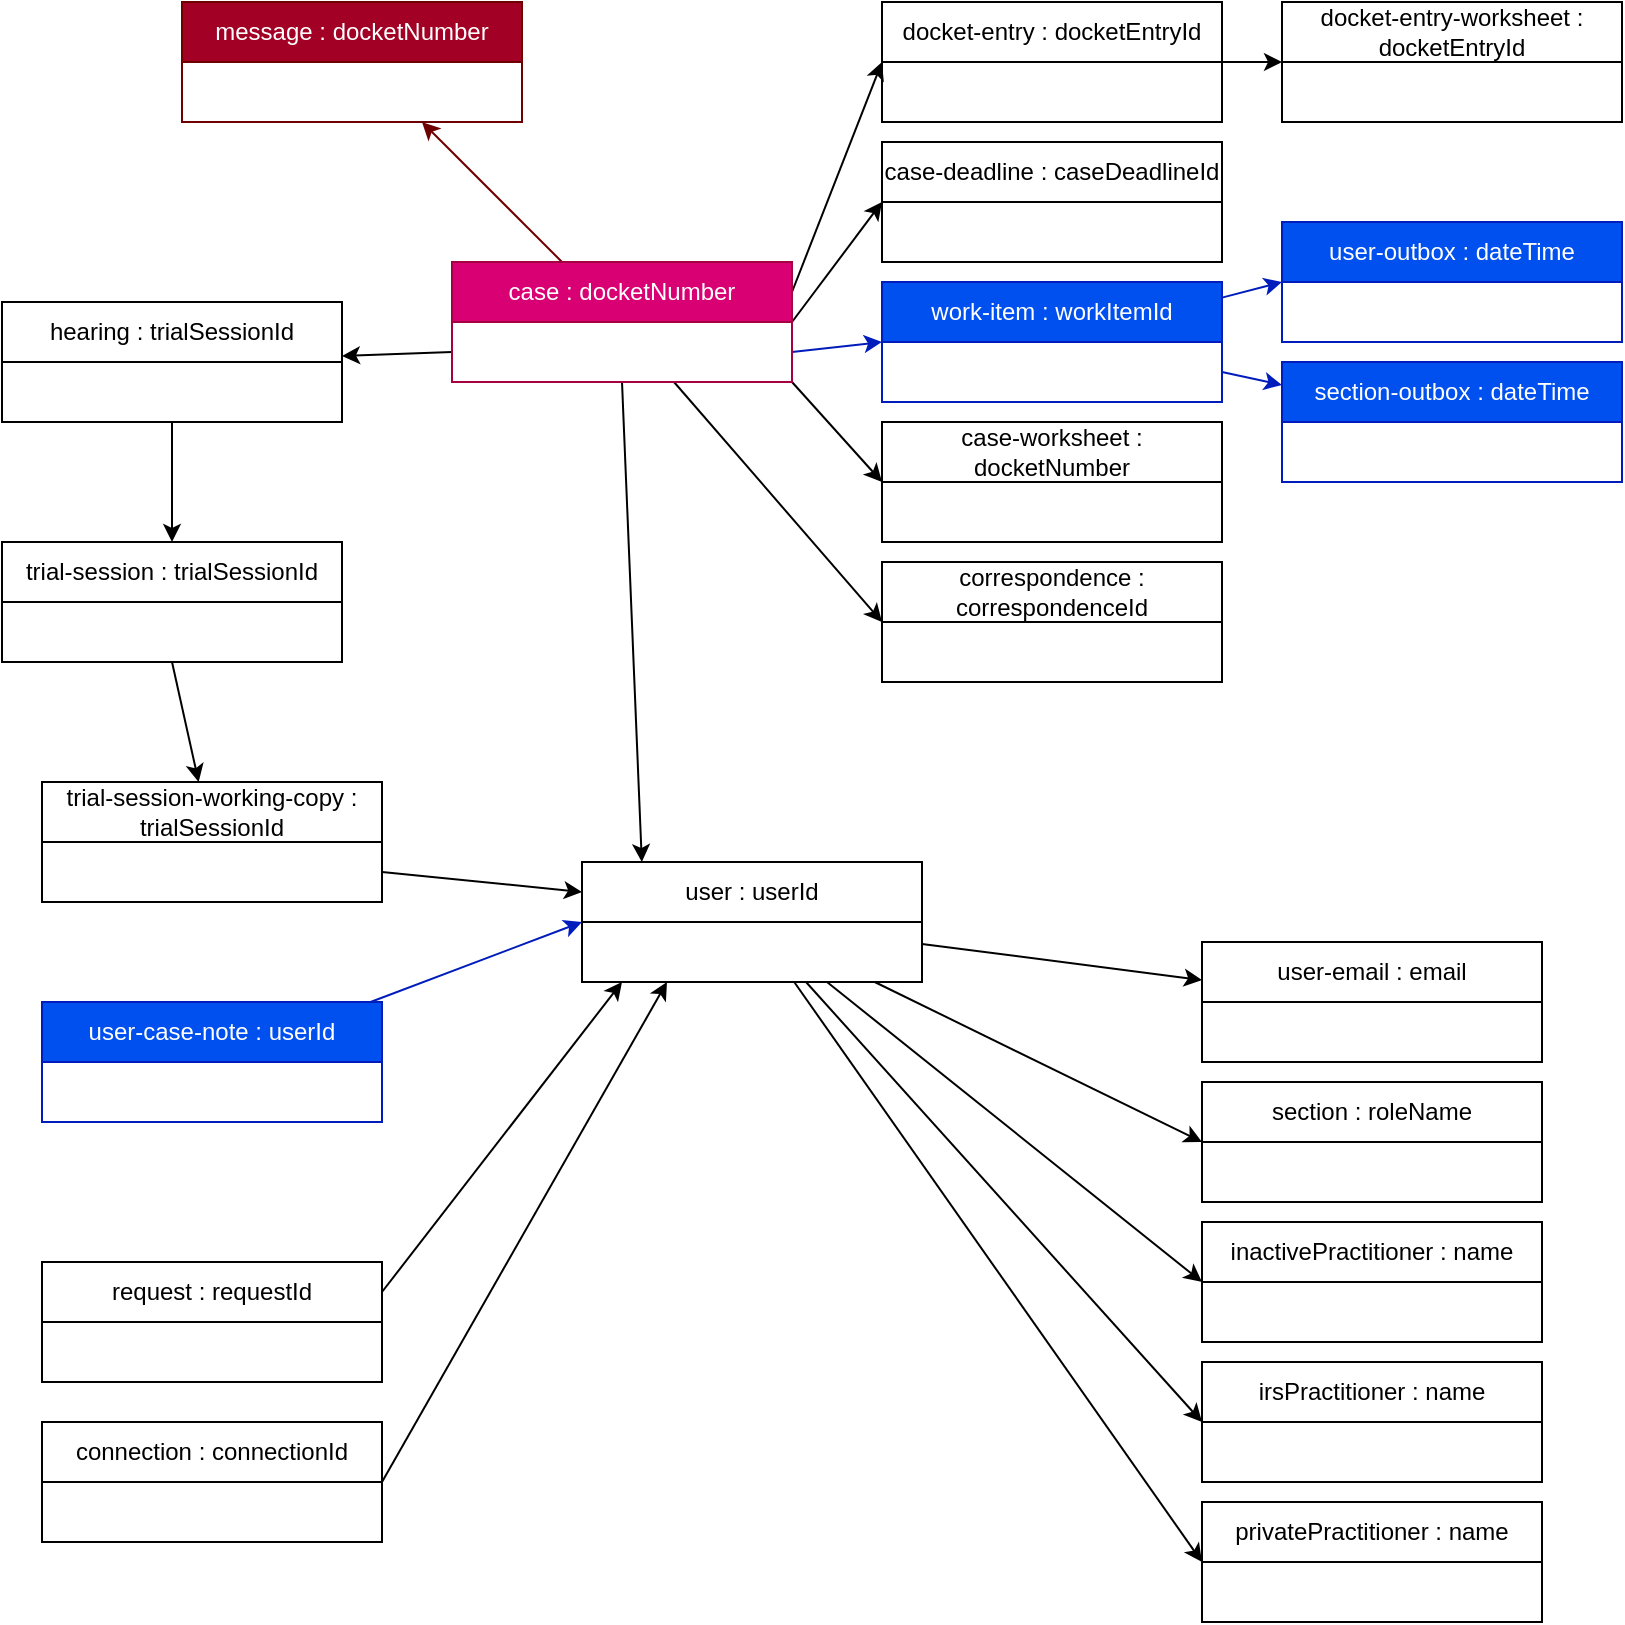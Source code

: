 <mxfile>
    <diagram id="59qvGYFEmsX9UwuLQuh-" name="Page-1">
        <mxGraphModel dx="1058" dy="789" grid="1" gridSize="10" guides="1" tooltips="1" connect="1" arrows="0" fold="1" page="1" pageScale="1" pageWidth="850" pageHeight="1100" math="0" shadow="0">
            <root>
                <mxCell id="0"/>
                <mxCell id="1" parent="0"/>
                <mxCell id="37" style="edgeStyle=none;html=1;entryX=0;entryY=0.5;entryDx=0;entryDy=0;fontColor=#FFFFFF;exitX=1;exitY=0.25;exitDx=0;exitDy=0;" parent="1" source="2" target="6" edge="1">
                    <mxGeometry relative="1" as="geometry">
                        <mxPoint x="340" y="130" as="sourcePoint"/>
                    </mxGeometry>
                </mxCell>
                <mxCell id="38" style="edgeStyle=none;html=1;entryX=0;entryY=0.5;entryDx=0;entryDy=0;fontColor=#FFFFFF;exitX=1;exitY=0.5;exitDx=0;exitDy=0;" parent="1" source="2" target="35" edge="1">
                    <mxGeometry relative="1" as="geometry"/>
                </mxCell>
                <mxCell id="39" style="edgeStyle=none;html=1;entryX=0;entryY=0.5;entryDx=0;entryDy=0;fontColor=#FFFFFF;exitX=1;exitY=0.75;exitDx=0;exitDy=0;fillColor=#0050ef;strokeColor=#001DBC;" parent="1" source="2" target="36" edge="1">
                    <mxGeometry relative="1" as="geometry">
                        <mxPoint x="330" y="170" as="sourcePoint"/>
                    </mxGeometry>
                </mxCell>
                <mxCell id="59" style="edgeStyle=none;html=1;entryX=0.176;entryY=0;entryDx=0;entryDy=0;entryPerimeter=0;fontColor=#FFFFFF;exitX=0.5;exitY=1;exitDx=0;exitDy=0;" parent="1" source="2" target="40" edge="1">
                    <mxGeometry relative="1" as="geometry">
                        <mxPoint x="170" y="220" as="sourcePoint"/>
                    </mxGeometry>
                </mxCell>
                <mxCell id="63" style="edgeStyle=none;html=1;entryX=0;entryY=0.5;entryDx=0;entryDy=0;fontColor=#FFFFFF;exitX=1;exitY=1;exitDx=0;exitDy=0;" parent="1" source="2" target="62" edge="1">
                    <mxGeometry relative="1" as="geometry">
                        <mxPoint x="310" y="190" as="sourcePoint"/>
                    </mxGeometry>
                </mxCell>
                <mxCell id="65" style="edgeStyle=none;html=1;entryX=0;entryY=0.5;entryDx=0;entryDy=0;fontColor=#FFFFFF;" parent="1" source="2" target="64" edge="1">
                    <mxGeometry relative="1" as="geometry"/>
                </mxCell>
                <mxCell id="72" style="edgeStyle=none;html=1;exitX=0;exitY=0.75;exitDx=0;exitDy=0;" parent="1" source="2" target="69" edge="1">
                    <mxGeometry relative="1" as="geometry"/>
                </mxCell>
                <mxCell id="82" style="edgeStyle=none;html=1;fillColor=#a20025;strokeColor=#6F0000;" edge="1" parent="1" source="2">
                    <mxGeometry relative="1" as="geometry">
                        <mxPoint x="240" y="240" as="targetPoint"/>
                    </mxGeometry>
                </mxCell>
                <mxCell id="2" value="case : docketNumber" style="swimlane;fontStyle=0;childLayout=stackLayout;horizontal=1;startSize=30;horizontalStack=0;resizeParent=1;resizeParentMax=0;resizeLast=0;collapsible=1;marginBottom=0;whiteSpace=wrap;html=1;fillColor=#d80073;fontColor=#ffffff;strokeColor=#A50040;" parent="1" vertex="1">
                    <mxGeometry x="255" y="310" width="170" height="60" as="geometry"/>
                </mxCell>
                <mxCell id="6" value="docket-entry : docketEntryId" style="swimlane;fontStyle=0;childLayout=stackLayout;horizontal=1;startSize=30;horizontalStack=0;resizeParent=1;resizeParentMax=0;resizeLast=0;collapsible=1;marginBottom=0;whiteSpace=wrap;html=1;" parent="1" vertex="1">
                    <mxGeometry x="470" y="180" width="170" height="60" as="geometry"/>
                </mxCell>
                <mxCell id="35" value="case-deadline : caseDeadlineId" style="swimlane;fontStyle=0;childLayout=stackLayout;horizontal=1;startSize=30;horizontalStack=0;resizeParent=1;resizeParentMax=0;resizeLast=0;collapsible=1;marginBottom=0;whiteSpace=wrap;html=1;" parent="1" vertex="1">
                    <mxGeometry x="470" y="250" width="170" height="60" as="geometry"/>
                </mxCell>
                <mxCell id="77" style="edgeStyle=none;html=1;exitX=1;exitY=0.75;exitDx=0;exitDy=0;fillColor=#0050ef;strokeColor=#001DBC;" parent="1" source="36" target="76" edge="1">
                    <mxGeometry relative="1" as="geometry"/>
                </mxCell>
                <mxCell id="79" style="edgeStyle=none;html=1;entryX=0;entryY=0.5;entryDx=0;entryDy=0;fillColor=#0050ef;strokeColor=#001DBC;" parent="1" source="36" target="78" edge="1">
                    <mxGeometry relative="1" as="geometry"/>
                </mxCell>
                <mxCell id="36" value="work-item : workItemId" style="swimlane;fontStyle=0;childLayout=stackLayout;horizontal=1;startSize=30;horizontalStack=0;resizeParent=1;resizeParentMax=0;resizeLast=0;collapsible=1;marginBottom=0;whiteSpace=wrap;html=1;fillColor=#0050ef;fontColor=#ffffff;strokeColor=#001DBC;" parent="1" vertex="1">
                    <mxGeometry x="470" y="320" width="170" height="60" as="geometry"/>
                </mxCell>
                <mxCell id="46" style="edgeStyle=none;html=1;fontColor=#FFFFFF;entryX=0;entryY=0.5;entryDx=0;entryDy=0;" parent="1" source="40" target="41" edge="1">
                    <mxGeometry relative="1" as="geometry"/>
                </mxCell>
                <mxCell id="47" style="edgeStyle=none;html=1;fontColor=#FFFFFF;entryX=0;entryY=0.5;entryDx=0;entryDy=0;" parent="1" source="40" target="44" edge="1">
                    <mxGeometry relative="1" as="geometry">
                        <mxPoint x="570" y="620" as="targetPoint"/>
                    </mxGeometry>
                </mxCell>
                <mxCell id="48" style="edgeStyle=none;html=1;entryX=0;entryY=0.5;entryDx=0;entryDy=0;fontColor=#FFFFFF;" parent="1" source="40" target="45" edge="1">
                    <mxGeometry relative="1" as="geometry"/>
                </mxCell>
                <mxCell id="50" style="edgeStyle=none;html=1;entryX=0;entryY=0.5;entryDx=0;entryDy=0;fontColor=#FFFFFF;" parent="1" source="40" target="49" edge="1">
                    <mxGeometry relative="1" as="geometry"/>
                </mxCell>
                <mxCell id="52" style="edgeStyle=none;html=1;fontColor=#FFFFFF;" parent="1" source="40" target="51" edge="1">
                    <mxGeometry relative="1" as="geometry"/>
                </mxCell>
                <mxCell id="40" value="user : userId" style="swimlane;fontStyle=0;childLayout=stackLayout;horizontal=1;startSize=30;horizontalStack=0;resizeParent=1;resizeParentMax=0;resizeLast=0;collapsible=1;marginBottom=0;whiteSpace=wrap;html=1;" parent="1" vertex="1">
                    <mxGeometry x="320" y="610" width="170" height="60" as="geometry"/>
                </mxCell>
                <mxCell id="41" value="inactivePractitioner : name" style="swimlane;fontStyle=0;childLayout=stackLayout;horizontal=1;startSize=30;horizontalStack=0;resizeParent=1;resizeParentMax=0;resizeLast=0;collapsible=1;marginBottom=0;whiteSpace=wrap;html=1;gradientColor=none;" parent="1" vertex="1">
                    <mxGeometry x="630" y="790" width="170" height="60" as="geometry"/>
                </mxCell>
                <mxCell id="44" value="irsPractitioner : name" style="swimlane;fontStyle=0;childLayout=stackLayout;horizontal=1;startSize=30;horizontalStack=0;resizeParent=1;resizeParentMax=0;resizeLast=0;collapsible=1;marginBottom=0;whiteSpace=wrap;html=1;" parent="1" vertex="1">
                    <mxGeometry x="630" y="860" width="170" height="60" as="geometry"/>
                </mxCell>
                <mxCell id="45" value="privatePractitioner : name" style="swimlane;fontStyle=0;childLayout=stackLayout;horizontal=1;startSize=30;horizontalStack=0;resizeParent=1;resizeParentMax=0;resizeLast=0;collapsible=1;marginBottom=0;whiteSpace=wrap;html=1;" parent="1" vertex="1">
                    <mxGeometry x="630" y="930" width="170" height="60" as="geometry"/>
                </mxCell>
                <mxCell id="49" value="section : roleName" style="swimlane;fontStyle=0;childLayout=stackLayout;horizontal=1;startSize=30;horizontalStack=0;resizeParent=1;resizeParentMax=0;resizeLast=0;collapsible=1;marginBottom=0;whiteSpace=wrap;html=1;" parent="1" vertex="1">
                    <mxGeometry x="630" y="720" width="170" height="60" as="geometry"/>
                </mxCell>
                <mxCell id="51" value="user-email : email" style="swimlane;fontStyle=0;childLayout=stackLayout;horizontal=1;startSize=30;horizontalStack=0;resizeParent=1;resizeParentMax=0;resizeLast=0;collapsible=1;marginBottom=0;whiteSpace=wrap;html=1;" parent="1" vertex="1">
                    <mxGeometry x="630" y="650" width="170" height="60" as="geometry"/>
                </mxCell>
                <mxCell id="56" style="edgeStyle=none;html=1;fontColor=#FFFFFF;exitX=1;exitY=0.5;exitDx=0;exitDy=0;entryX=0.25;entryY=1;entryDx=0;entryDy=0;" parent="1" source="54" target="40" edge="1">
                    <mxGeometry relative="1" as="geometry">
                        <mxPoint x="330" y="560" as="targetPoint"/>
                    </mxGeometry>
                </mxCell>
                <mxCell id="54" value="connection : connectionId" style="swimlane;fontStyle=0;childLayout=stackLayout;horizontal=1;startSize=30;horizontalStack=0;resizeParent=1;resizeParentMax=0;resizeLast=0;collapsible=1;marginBottom=0;whiteSpace=wrap;html=1;" parent="1" vertex="1">
                    <mxGeometry x="50" y="890" width="170" height="60" as="geometry"/>
                </mxCell>
                <mxCell id="58" style="edgeStyle=none;html=1;fontColor=#FFFFFF;exitX=1;exitY=0.25;exitDx=0;exitDy=0;" parent="1" source="57" edge="1">
                    <mxGeometry relative="1" as="geometry">
                        <mxPoint x="340" y="670" as="targetPoint"/>
                    </mxGeometry>
                </mxCell>
                <mxCell id="57" value="request : requestId" style="swimlane;fontStyle=0;childLayout=stackLayout;horizontal=1;startSize=30;horizontalStack=0;resizeParent=1;resizeParentMax=0;resizeLast=0;collapsible=1;marginBottom=0;whiteSpace=wrap;html=1;" parent="1" vertex="1">
                    <mxGeometry x="50" y="810" width="170" height="60" as="geometry"/>
                </mxCell>
                <mxCell id="61" style="edgeStyle=none;html=1;entryX=0;entryY=0.25;entryDx=0;entryDy=0;fontColor=#FFFFFF;exitX=1;exitY=0.75;exitDx=0;exitDy=0;" parent="1" source="60" target="40" edge="1">
                    <mxGeometry relative="1" as="geometry"/>
                </mxCell>
                <mxCell id="60" value="trial-session-working-copy : trialSessionId" style="swimlane;fontStyle=0;childLayout=stackLayout;horizontal=1;startSize=30;horizontalStack=0;resizeParent=1;resizeParentMax=0;resizeLast=0;collapsible=1;marginBottom=0;whiteSpace=wrap;html=1;" parent="1" vertex="1">
                    <mxGeometry x="50" y="570" width="170" height="60" as="geometry"/>
                </mxCell>
                <mxCell id="62" value="case-worksheet : docketNumber" style="swimlane;fontStyle=0;childLayout=stackLayout;horizontal=1;startSize=30;horizontalStack=0;resizeParent=1;resizeParentMax=0;resizeLast=0;collapsible=1;marginBottom=0;whiteSpace=wrap;html=1;" parent="1" vertex="1">
                    <mxGeometry x="470" y="390" width="170" height="60" as="geometry"/>
                </mxCell>
                <mxCell id="64" value="correspondence : correspondenceId" style="swimlane;fontStyle=0;childLayout=stackLayout;horizontal=1;startSize=30;horizontalStack=0;resizeParent=1;resizeParentMax=0;resizeLast=0;collapsible=1;marginBottom=0;whiteSpace=wrap;html=1;" parent="1" vertex="1">
                    <mxGeometry x="470" y="460" width="170" height="60" as="geometry"/>
                </mxCell>
                <mxCell id="67" style="edgeStyle=none;html=1;entryX=0;entryY=0.5;entryDx=0;entryDy=0;fillColor=#0050ef;strokeColor=#001DBC;" parent="1" source="66" target="40" edge="1">
                    <mxGeometry relative="1" as="geometry"/>
                </mxCell>
                <mxCell id="66" value="user-case-note : userId" style="swimlane;fontStyle=0;childLayout=stackLayout;horizontal=1;startSize=30;horizontalStack=0;resizeParent=1;resizeParentMax=0;resizeLast=0;collapsible=1;marginBottom=0;whiteSpace=wrap;html=1;fillColor=#0050ef;fontColor=#ffffff;strokeColor=#001DBC;" parent="1" vertex="1">
                    <mxGeometry x="50" y="680" width="170" height="60" as="geometry"/>
                </mxCell>
                <mxCell id="74" style="edgeStyle=none;html=1;exitX=0.5;exitY=1;exitDx=0;exitDy=0;" parent="1" source="68" target="60" edge="1">
                    <mxGeometry relative="1" as="geometry"/>
                </mxCell>
                <mxCell id="68" value="trial-session : trialSessionId" style="swimlane;fontStyle=0;childLayout=stackLayout;horizontal=1;startSize=30;horizontalStack=0;resizeParent=1;resizeParentMax=0;resizeLast=0;collapsible=1;marginBottom=0;whiteSpace=wrap;html=1;" parent="1" vertex="1">
                    <mxGeometry x="30" y="450" width="170" height="60" as="geometry"/>
                </mxCell>
                <mxCell id="73" style="edgeStyle=none;html=1;entryX=0.5;entryY=0;entryDx=0;entryDy=0;" parent="1" source="69" target="68" edge="1">
                    <mxGeometry relative="1" as="geometry"/>
                </mxCell>
                <mxCell id="69" value="hearing : trialSessionId" style="swimlane;fontStyle=0;childLayout=stackLayout;horizontal=1;startSize=30;horizontalStack=0;resizeParent=1;resizeParentMax=0;resizeLast=0;collapsible=1;marginBottom=0;whiteSpace=wrap;html=1;" parent="1" vertex="1">
                    <mxGeometry x="30" y="330" width="170" height="60" as="geometry"/>
                </mxCell>
                <mxCell id="76" value="section-outbox : dateTime" style="swimlane;fontStyle=0;childLayout=stackLayout;horizontal=1;startSize=30;horizontalStack=0;resizeParent=1;resizeParentMax=0;resizeLast=0;collapsible=1;marginBottom=0;whiteSpace=wrap;html=1;fillColor=#0050ef;fontColor=#ffffff;strokeColor=#001DBC;" parent="1" vertex="1">
                    <mxGeometry x="670" y="360" width="170" height="60" as="geometry"/>
                </mxCell>
                <mxCell id="78" value="user-outbox : dateTime" style="swimlane;fontStyle=0;childLayout=stackLayout;horizontal=1;startSize=30;horizontalStack=0;resizeParent=1;resizeParentMax=0;resizeLast=0;collapsible=1;marginBottom=0;whiteSpace=wrap;html=1;fillColor=#0050ef;fontColor=#ffffff;strokeColor=#001DBC;" parent="1" vertex="1">
                    <mxGeometry x="670" y="290" width="170" height="60" as="geometry"/>
                </mxCell>
                <mxCell id="80" value="message : docketNumber" style="swimlane;fontStyle=0;childLayout=stackLayout;horizontal=1;startSize=30;horizontalStack=0;resizeParent=1;resizeParentMax=0;resizeLast=0;collapsible=1;marginBottom=0;whiteSpace=wrap;html=1;fillColor=#a20025;fontColor=#ffffff;strokeColor=#6F0000;" vertex="1" parent="1">
                    <mxGeometry x="120" y="180" width="170" height="60" as="geometry"/>
                </mxCell>
                <mxCell id="83" value="docket-entry-worksheet : docketEntryId" style="swimlane;fontStyle=0;childLayout=stackLayout;horizontal=1;startSize=30;horizontalStack=0;resizeParent=1;resizeParentMax=0;resizeLast=0;collapsible=1;marginBottom=0;whiteSpace=wrap;html=1;" vertex="1" parent="1">
                    <mxGeometry x="670" y="180" width="170" height="60" as="geometry"/>
                </mxCell>
                <mxCell id="84" style="edgeStyle=none;html=1;entryX=0;entryY=0.5;entryDx=0;entryDy=0;fontColor=#FFFFFF;exitX=1;exitY=0.5;exitDx=0;exitDy=0;" edge="1" parent="1" source="6" target="83">
                    <mxGeometry relative="1" as="geometry">
                        <mxPoint x="692.5" y="275" as="sourcePoint"/>
                        <mxPoint x="737.5" y="160" as="targetPoint"/>
                    </mxGeometry>
                </mxCell>
            </root>
        </mxGraphModel>
    </diagram>
</mxfile>